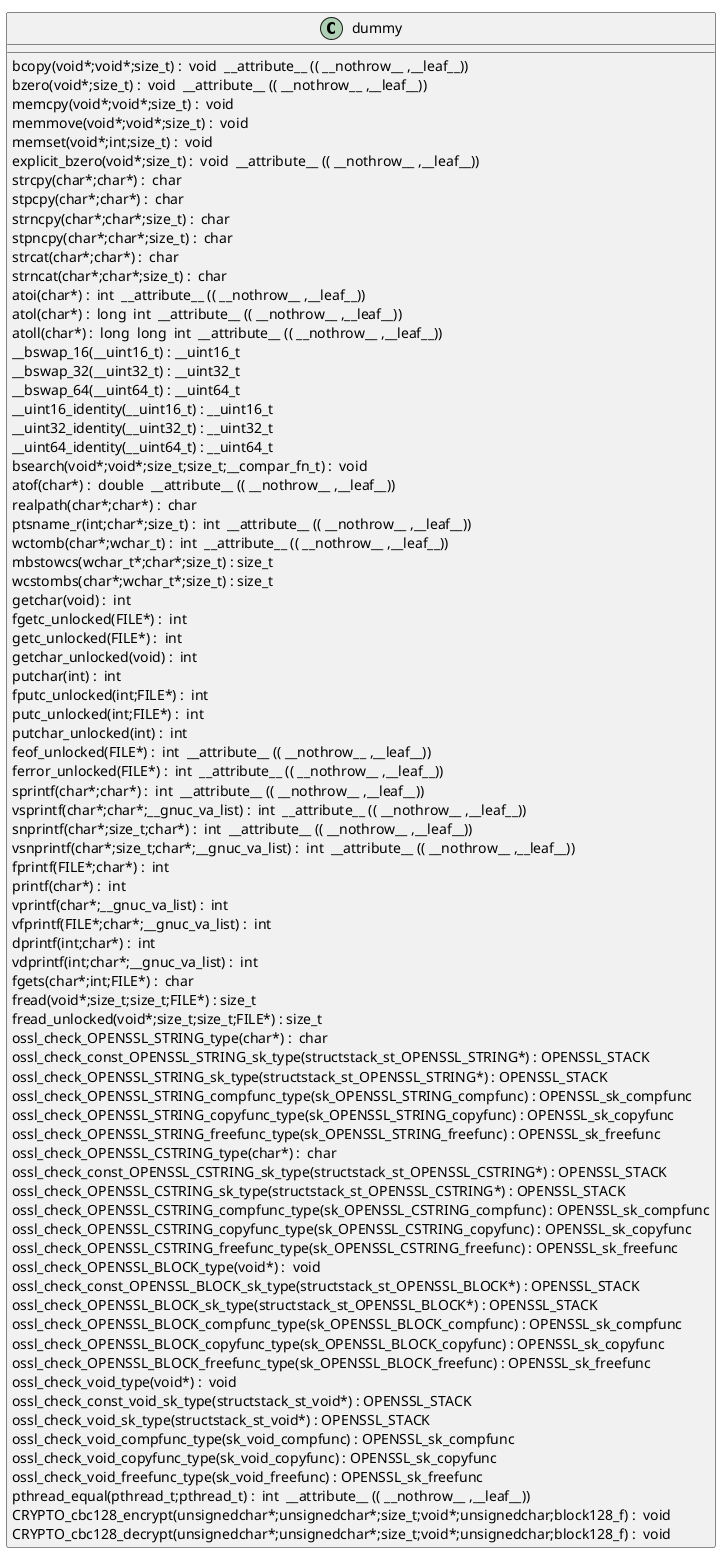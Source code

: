 @startuml
!pragma layout smetana
class dummy {
bcopy(void*;void*;size_t) :  void  __attribute__ (( __nothrow__ ,__leaf__)) [[[./../../.././qc/crypto/modes/cbc128.c.html#298]]]
bzero(void*;size_t) :  void  __attribute__ (( __nothrow__ ,__leaf__)) [[[./../../.././qc/crypto/modes/cbc128.c.html#305]]]
memcpy(void*;void*;size_t) :  void  [[[./../../.././qc/crypto/modes/cbc128.c.html#346]]]
memmove(void*;void*;size_t) :  void  [[[./../../.././qc/crypto/modes/cbc128.c.html#354]]]
memset(void*;int;size_t) :  void  [[[./../../.././qc/crypto/modes/cbc128.c.html#361]]]
explicit_bzero(void*;size_t) :  void  __attribute__ (( __nothrow__ ,__leaf__)) [[[./../../.././qc/crypto/modes/cbc128.c.html#374]]]
strcpy(char*;char*) :  char  [[[./../../.././qc/crypto/modes/cbc128.c.html#381]]]
stpcpy(char*;char*) :  char  [[[./../../.././qc/crypto/modes/cbc128.c.html#388]]]
strncpy(char*;char*;size_t) :  char  [[[./../../.././qc/crypto/modes/cbc128.c.html#396]]]
stpncpy(char*;char*;size_t) :  char  [[[./../../.././qc/crypto/modes/cbc128.c.html#406]]]
strcat(char*;char*) :  char  [[[./../../.././qc/crypto/modes/cbc128.c.html#413]]]
strncat(char*;char*;size_t) :  char  [[[./../../.././qc/crypto/modes/cbc128.c.html#420]]]
atoi(char*) :  int  __attribute__ (( __nothrow__ ,__leaf__)) [[[./../../.././qc/crypto/modes/cbc128.c.html#584]]]
atol(char*) :  long  int  __attribute__ (( __nothrow__ ,__leaf__)) [[[./../../.././qc/crypto/modes/cbc128.c.html#589]]]
atoll(char*) :  long  long  int  __attribute__ (( __nothrow__ ,__leaf__)) [[[./../../.././qc/crypto/modes/cbc128.c.html#596]]]
__bswap_16(__uint16_t) : __uint16_t [[[./../../.././qc/crypto/modes/cbc128.c.html#896]]]
__bswap_32(__uint32_t) : __uint32_t [[[./../../.././qc/crypto/modes/cbc128.c.html#911]]]
__bswap_64(__uint64_t) : __uint64_t [[[./../../.././qc/crypto/modes/cbc128.c.html#921]]]
__uint16_identity(__uint16_t) : __uint16_t [[[./../../.././qc/crypto/modes/cbc128.c.html#933]]]
__uint32_identity(__uint32_t) : __uint32_t [[[./../../.././qc/crypto/modes/cbc128.c.html#939]]]
__uint64_identity(__uint64_t) : __uint64_t [[[./../../.././qc/crypto/modes/cbc128.c.html#945]]]
bsearch(void*;void*;size_t;size_t;__compar_fn_t) :  void  [[[./../../.././qc/crypto/modes/cbc128.c.html#1613]]]
atof(char*) :  double  __attribute__ (( __nothrow__ ,__leaf__)) [[[./../../.././qc/crypto/modes/cbc128.c.html#1]]]
realpath(char*;char*) :  char  [[[./../../.././qc/crypto/modes/cbc128.c.html#1]]]
ptsname_r(int;char*;size_t) :  int  __attribute__ (( __nothrow__ ,__leaf__)) [[[./../../.././qc/crypto/modes/cbc128.c.html#1]]]
wctomb(char*;wchar_t) :  int  __attribute__ (( __nothrow__ ,__leaf__)) [[[./../../.././qc/crypto/modes/cbc128.c.html#1]]]
mbstowcs(wchar_t*;char*;size_t) : size_t [[[./../../.././qc/crypto/modes/cbc128.c.html#1]]]
wcstombs(char*;wchar_t*;size_t) : size_t [[[./../../.././qc/crypto/modes/cbc128.c.html#1]]]
getchar(void) :  int  [[[./../../.././qc/crypto/modes/cbc128.c.html#1]]]
fgetc_unlocked(FILE*) :  int  [[[./../../.././qc/crypto/modes/cbc128.c.html#1]]]
getc_unlocked(FILE*) :  int  [[[./../../.././qc/crypto/modes/cbc128.c.html#1]]]
getchar_unlocked(void) :  int  [[[./../../.././qc/crypto/modes/cbc128.c.html#1]]]
putchar(int) :  int  [[[./../../.././qc/crypto/modes/cbc128.c.html#1]]]
fputc_unlocked(int;FILE*) :  int  [[[./../../.././qc/crypto/modes/cbc128.c.html#1]]]
putc_unlocked(int;FILE*) :  int  [[[./../../.././qc/crypto/modes/cbc128.c.html#1]]]
putchar_unlocked(int) :  int  [[[./../../.././qc/crypto/modes/cbc128.c.html#1]]]
feof_unlocked(FILE*) :  int  __attribute__ (( __nothrow__ ,__leaf__)) [[[./../../.././qc/crypto/modes/cbc128.c.html#1]]]
ferror_unlocked(FILE*) :  int  __attribute__ (( __nothrow__ ,__leaf__)) [[[./../../.././qc/crypto/modes/cbc128.c.html#1]]]
sprintf(char*;char*) :  int  __attribute__ (( __nothrow__ ,__leaf__)) [[[./../../.././qc/crypto/modes/cbc128.c.html#1]]]
vsprintf(char*;char*;__gnuc_va_list) :  int  __attribute__ (( __nothrow__ ,__leaf__)) [[[./../../.././qc/crypto/modes/cbc128.c.html#1]]]
snprintf(char*;size_t;char*) :  int  __attribute__ (( __nothrow__ ,__leaf__)) [[[./../../.././qc/crypto/modes/cbc128.c.html#1]]]
vsnprintf(char*;size_t;char*;__gnuc_va_list) :  int  __attribute__ (( __nothrow__ ,__leaf__)) [[[./../../.././qc/crypto/modes/cbc128.c.html#1]]]
fprintf(FILE*;char*) :  int  [[[./../../.././qc/crypto/modes/cbc128.c.html#1]]]
printf(char*) :  int  [[[./../../.././qc/crypto/modes/cbc128.c.html#1]]]
vprintf(char*;__gnuc_va_list) :  int  [[[./../../.././qc/crypto/modes/cbc128.c.html#1]]]
vfprintf(FILE*;char*;__gnuc_va_list) :  int  [[[./../../.././qc/crypto/modes/cbc128.c.html#1]]]
dprintf(int;char*) :  int  [[[./../../.././qc/crypto/modes/cbc128.c.html#1]]]
vdprintf(int;char*;__gnuc_va_list) :  int  [[[./../../.././qc/crypto/modes/cbc128.c.html#1]]]
fgets(char*;int;FILE*) :  char  [[[./../../.././qc/crypto/modes/cbc128.c.html#1]]]
fread(void*;size_t;size_t;FILE*) : size_t [[[./../../.././qc/crypto/modes/cbc128.c.html#1]]]
fread_unlocked(void*;size_t;size_t;FILE*) : size_t [[[./../../.././qc/crypto/modes/cbc128.c.html#1]]]
ossl_check_OPENSSL_STRING_type(char*) :  char  [[[./../../.././qc/crypto/modes/cbc128.c.html#1]]]
ossl_check_const_OPENSSL_STRING_sk_type(structstack_st_OPENSSL_STRING*) : OPENSSL_STACK [[[./../../.././qc/crypto/modes/cbc128.c.html#1]]]
ossl_check_OPENSSL_STRING_sk_type(structstack_st_OPENSSL_STRING*) : OPENSSL_STACK [[[./../../.././qc/crypto/modes/cbc128.c.html#1]]]
ossl_check_OPENSSL_STRING_compfunc_type(sk_OPENSSL_STRING_compfunc) : OPENSSL_sk_compfunc [[[./../../.././qc/crypto/modes/cbc128.c.html#1]]]
ossl_check_OPENSSL_STRING_copyfunc_type(sk_OPENSSL_STRING_copyfunc) : OPENSSL_sk_copyfunc [[[./../../.././qc/crypto/modes/cbc128.c.html#1]]]
ossl_check_OPENSSL_STRING_freefunc_type(sk_OPENSSL_STRING_freefunc) : OPENSSL_sk_freefunc [[[./../../.././qc/crypto/modes/cbc128.c.html#1]]]
ossl_check_OPENSSL_CSTRING_type(char*) :  char  [[[./../../.././qc/crypto/modes/cbc128.c.html#1]]]
ossl_check_const_OPENSSL_CSTRING_sk_type(structstack_st_OPENSSL_CSTRING*) : OPENSSL_STACK [[[./../../.././qc/crypto/modes/cbc128.c.html#1]]]
ossl_check_OPENSSL_CSTRING_sk_type(structstack_st_OPENSSL_CSTRING*) : OPENSSL_STACK [[[./../../.././qc/crypto/modes/cbc128.c.html#1]]]
ossl_check_OPENSSL_CSTRING_compfunc_type(sk_OPENSSL_CSTRING_compfunc) : OPENSSL_sk_compfunc [[[./../../.././qc/crypto/modes/cbc128.c.html#1]]]
ossl_check_OPENSSL_CSTRING_copyfunc_type(sk_OPENSSL_CSTRING_copyfunc) : OPENSSL_sk_copyfunc [[[./../../.././qc/crypto/modes/cbc128.c.html#1]]]
ossl_check_OPENSSL_CSTRING_freefunc_type(sk_OPENSSL_CSTRING_freefunc) : OPENSSL_sk_freefunc [[[./../../.././qc/crypto/modes/cbc128.c.html#1]]]
ossl_check_OPENSSL_BLOCK_type(void*) :  void  [[[./../../.././qc/crypto/modes/cbc128.c.html#1]]]
ossl_check_const_OPENSSL_BLOCK_sk_type(structstack_st_OPENSSL_BLOCK*) : OPENSSL_STACK [[[./../../.././qc/crypto/modes/cbc128.c.html#1]]]
ossl_check_OPENSSL_BLOCK_sk_type(structstack_st_OPENSSL_BLOCK*) : OPENSSL_STACK [[[./../../.././qc/crypto/modes/cbc128.c.html#1]]]
ossl_check_OPENSSL_BLOCK_compfunc_type(sk_OPENSSL_BLOCK_compfunc) : OPENSSL_sk_compfunc [[[./../../.././qc/crypto/modes/cbc128.c.html#1]]]
ossl_check_OPENSSL_BLOCK_copyfunc_type(sk_OPENSSL_BLOCK_copyfunc) : OPENSSL_sk_copyfunc [[[./../../.././qc/crypto/modes/cbc128.c.html#1]]]
ossl_check_OPENSSL_BLOCK_freefunc_type(sk_OPENSSL_BLOCK_freefunc) : OPENSSL_sk_freefunc [[[./../../.././qc/crypto/modes/cbc128.c.html#1]]]
ossl_check_void_type(void*) :  void  [[[./../../.././qc/crypto/modes/cbc128.c.html#1]]]
ossl_check_const_void_sk_type(structstack_st_void*) : OPENSSL_STACK [[[./../../.././qc/crypto/modes/cbc128.c.html#1]]]
ossl_check_void_sk_type(structstack_st_void*) : OPENSSL_STACK [[[./../../.././qc/crypto/modes/cbc128.c.html#1]]]
ossl_check_void_compfunc_type(sk_void_compfunc) : OPENSSL_sk_compfunc [[[./../../.././qc/crypto/modes/cbc128.c.html#1]]]
ossl_check_void_copyfunc_type(sk_void_copyfunc) : OPENSSL_sk_copyfunc [[[./../../.././qc/crypto/modes/cbc128.c.html#1]]]
ossl_check_void_freefunc_type(sk_void_freefunc) : OPENSSL_sk_freefunc [[[./../../.././qc/crypto/modes/cbc128.c.html#1]]]
pthread_equal(pthread_t;pthread_t) :  int  __attribute__ (( __nothrow__ ,__leaf__)) [[[./../../.././qc/crypto/modes/cbc128.c.html#1]]]
CRYPTO_cbc128_encrypt(unsignedchar*;unsignedchar*;size_t;void*;unsignedchar;block128_f) :  void  [[[./../../.././qc/crypto/modes/cbc128.c.html#1]]]
CRYPTO_cbc128_decrypt(unsignedchar*;unsignedchar*;size_t;void*;unsignedchar;block128_f) :  void  [[[./../../.././qc/crypto/modes/cbc128.c.html#1]]]
} 
@enduml
